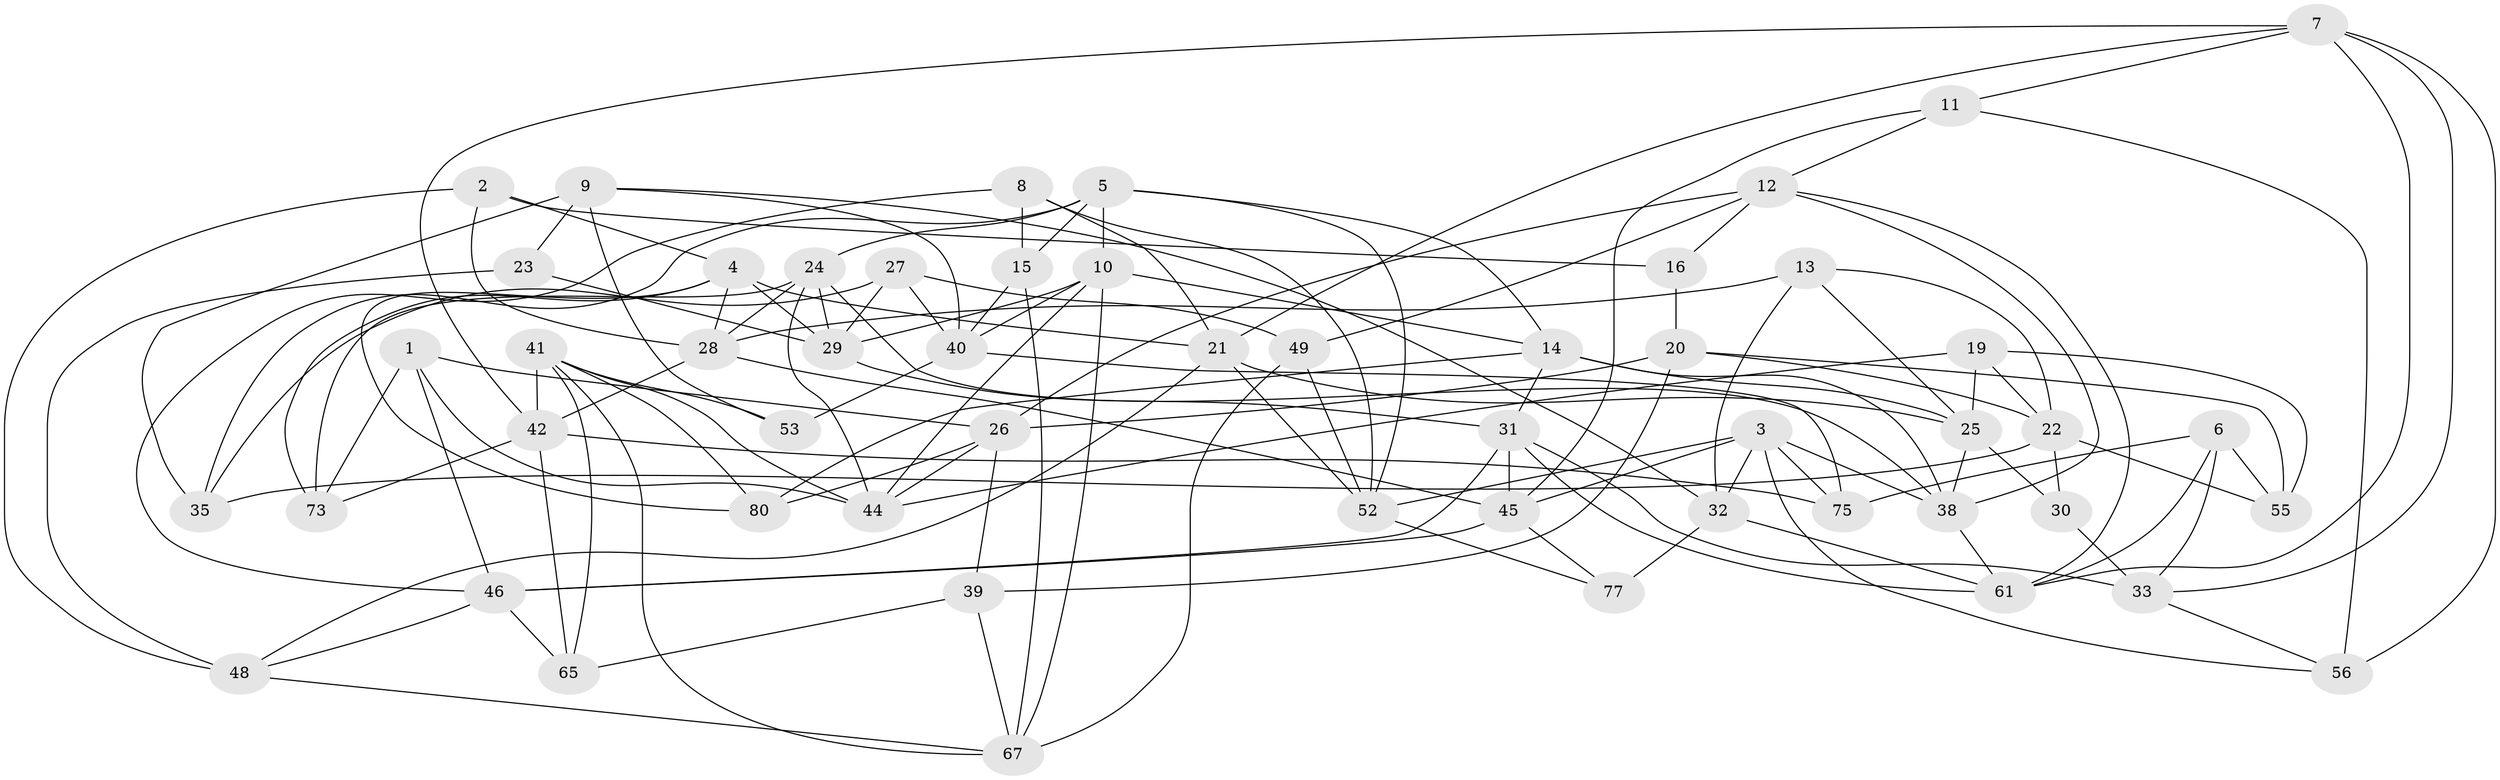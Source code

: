 // original degree distribution, {4: 1.0}
// Generated by graph-tools (version 1.1) at 2025/42/03/06/25 10:42:19]
// undirected, 53 vertices, 131 edges
graph export_dot {
graph [start="1"]
  node [color=gray90,style=filled];
  1;
  2;
  3 [super="+34"];
  4 [super="+43"];
  5 [super="+59"];
  6;
  7 [super="+18"];
  8;
  9 [super="+68"];
  10 [super="+50"];
  11;
  12 [super="+17"];
  13;
  14 [super="+64"];
  15;
  16;
  19;
  20 [super="+81"];
  21 [super="+60"];
  22 [super="+62"];
  23;
  24 [super="+51"];
  25 [super="+63"];
  26 [super="+70"];
  27;
  28 [super="+47"];
  29 [super="+36"];
  30;
  31 [super="+82"];
  32 [super="+74"];
  33 [super="+37"];
  35;
  38 [super="+83"];
  39;
  40 [super="+69"];
  41 [super="+54"];
  42 [super="+78"];
  44 [super="+57"];
  45 [super="+58"];
  46 [super="+72"];
  48 [super="+71"];
  49;
  52 [super="+76"];
  53;
  55;
  56;
  61 [super="+66"];
  65;
  67 [super="+79"];
  73;
  75;
  77;
  80;
  1 -- 44;
  1 -- 26;
  1 -- 73;
  1 -- 46;
  2 -- 48;
  2 -- 28;
  2 -- 16;
  2 -- 4;
  3 -- 45;
  3 -- 56;
  3 -- 32;
  3 -- 75;
  3 -- 52;
  3 -- 38;
  4 -- 21;
  4 -- 28;
  4 -- 80;
  4 -- 73;
  4 -- 29;
  5 -- 35;
  5 -- 15;
  5 -- 24;
  5 -- 10;
  5 -- 14;
  5 -- 52;
  6 -- 33;
  6 -- 55;
  6 -- 75;
  6 -- 61;
  7 -- 56;
  7 -- 21;
  7 -- 33;
  7 -- 42;
  7 -- 11;
  7 -- 61;
  8 -- 46;
  8 -- 15;
  8 -- 21;
  8 -- 52;
  9 -- 40;
  9 -- 53 [weight=2];
  9 -- 32;
  9 -- 35;
  9 -- 23;
  10 -- 44;
  10 -- 40;
  10 -- 67;
  10 -- 29;
  10 -- 14;
  11 -- 12;
  11 -- 56;
  11 -- 45;
  12 -- 49;
  12 -- 61;
  12 -- 16;
  12 -- 26;
  12 -- 38;
  13 -- 22;
  13 -- 28;
  13 -- 32;
  13 -- 25;
  14 -- 38;
  14 -- 80;
  14 -- 31;
  14 -- 25;
  15 -- 67;
  15 -- 40;
  16 -- 20 [weight=2];
  19 -- 55;
  19 -- 25;
  19 -- 22;
  19 -- 44;
  20 -- 55;
  20 -- 26;
  20 -- 22;
  20 -- 39;
  21 -- 52;
  21 -- 48;
  21 -- 25;
  22 -- 55;
  22 -- 30;
  22 -- 35;
  23 -- 48 [weight=2];
  23 -- 29;
  24 -- 29;
  24 -- 38;
  24 -- 73;
  24 -- 28;
  24 -- 44;
  25 -- 38;
  25 -- 30;
  26 -- 80;
  26 -- 39;
  26 -- 44;
  27 -- 35;
  27 -- 49;
  27 -- 29;
  27 -- 40;
  28 -- 42;
  28 -- 45;
  29 -- 31;
  30 -- 33 [weight=2];
  31 -- 45;
  31 -- 61;
  31 -- 33;
  31 -- 46;
  32 -- 77 [weight=2];
  32 -- 61;
  33 -- 56;
  38 -- 61;
  39 -- 65;
  39 -- 67;
  40 -- 75;
  40 -- 53;
  41 -- 80;
  41 -- 53;
  41 -- 42;
  41 -- 65;
  41 -- 44;
  41 -- 67;
  42 -- 73;
  42 -- 65;
  42 -- 75;
  45 -- 46;
  45 -- 77;
  46 -- 65;
  46 -- 48;
  48 -- 67;
  49 -- 67;
  49 -- 52;
  52 -- 77;
}
